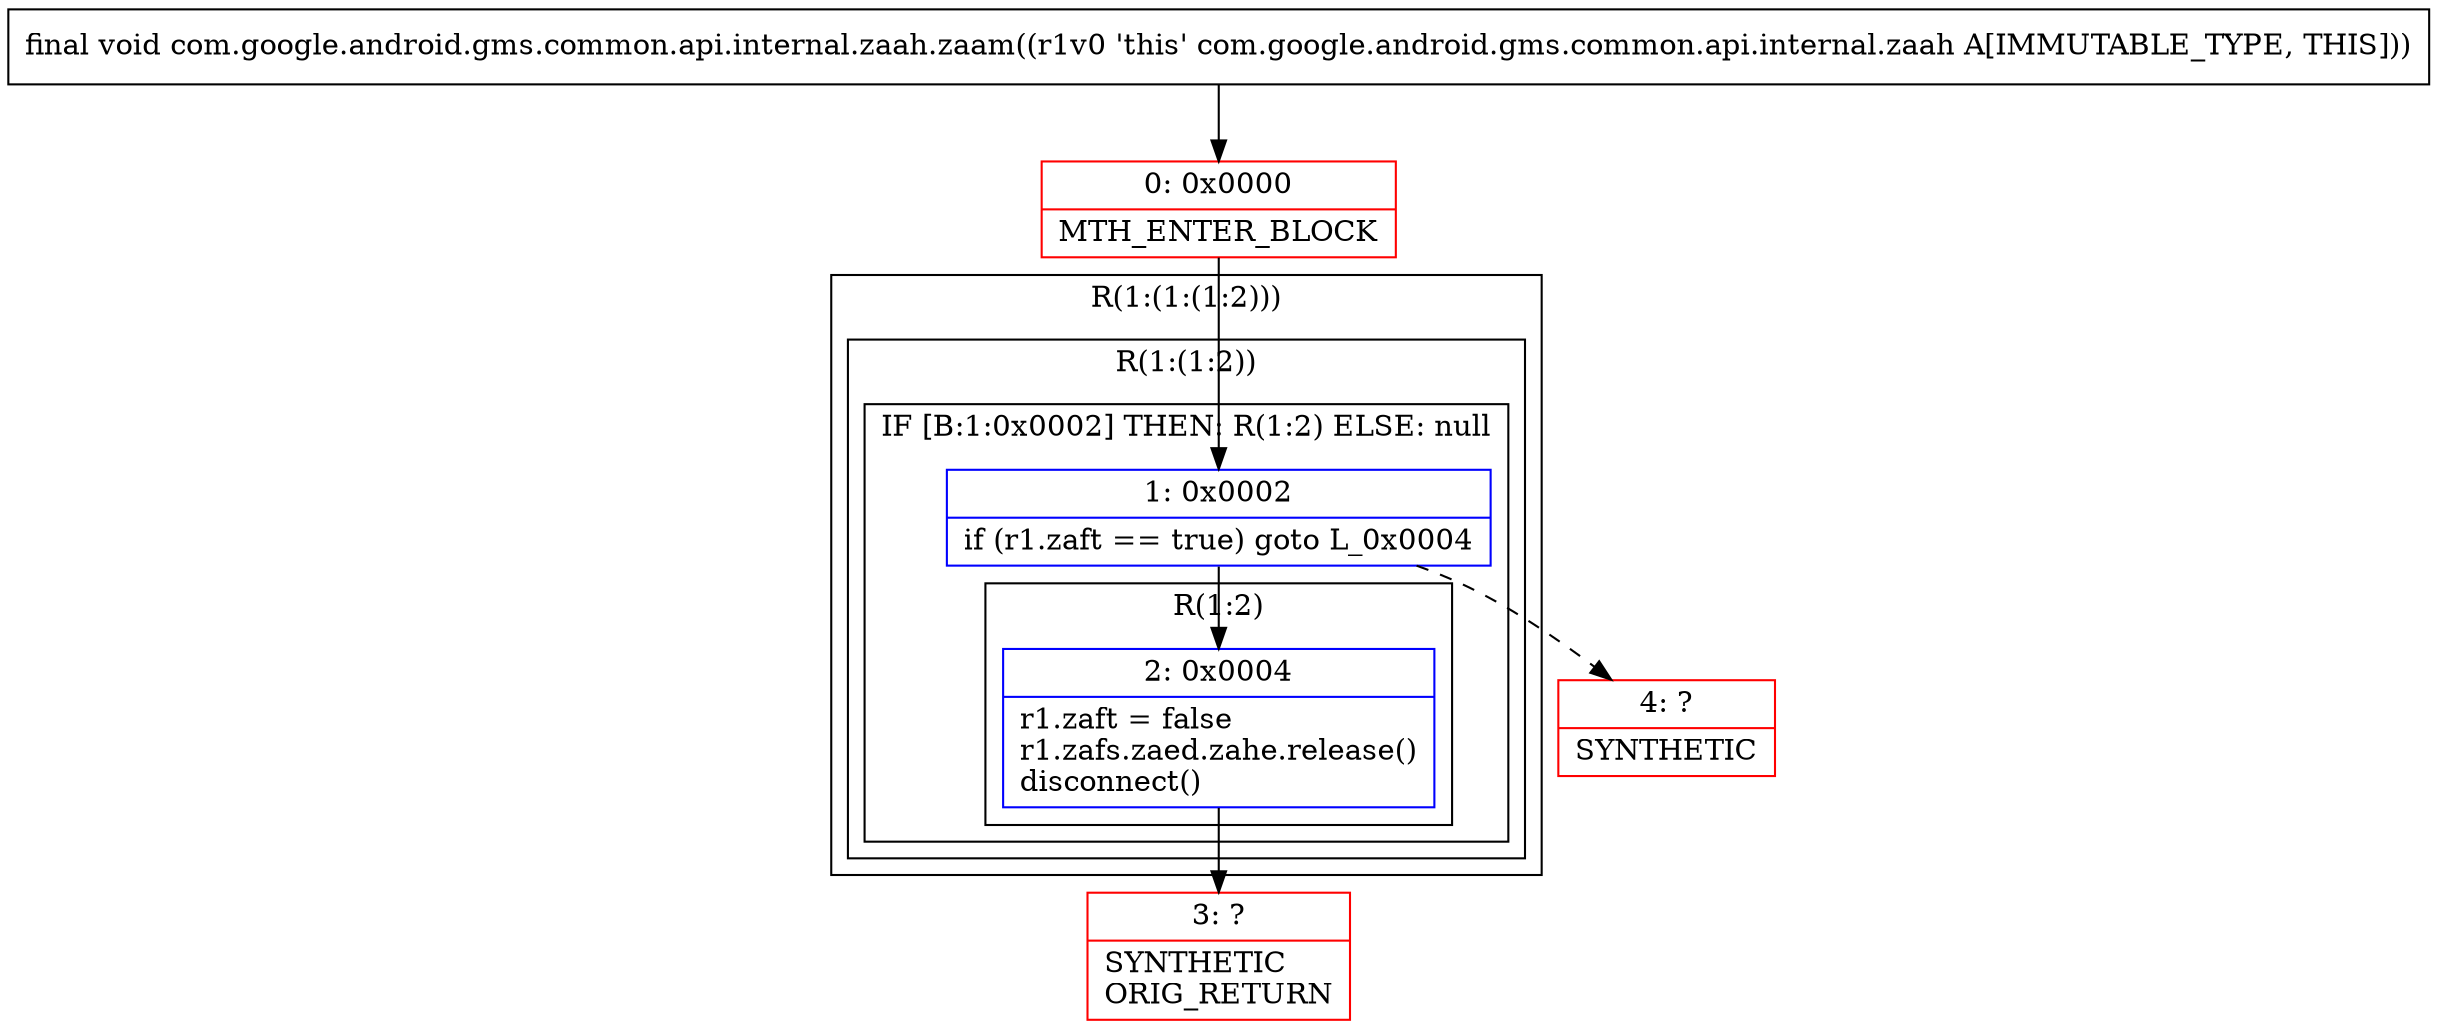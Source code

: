 digraph "CFG forcom.google.android.gms.common.api.internal.zaah.zaam()V" {
subgraph cluster_Region_1061381221 {
label = "R(1:(1:(1:2)))";
node [shape=record,color=blue];
subgraph cluster_Region_770195856 {
label = "R(1:(1:2))";
node [shape=record,color=blue];
subgraph cluster_IfRegion_1984348822 {
label = "IF [B:1:0x0002] THEN: R(1:2) ELSE: null";
node [shape=record,color=blue];
Node_1 [shape=record,label="{1\:\ 0x0002|if (r1.zaft == true) goto L_0x0004\l}"];
subgraph cluster_Region_1721690263 {
label = "R(1:2)";
node [shape=record,color=blue];
Node_2 [shape=record,label="{2\:\ 0x0004|r1.zaft = false\lr1.zafs.zaed.zahe.release()\ldisconnect()\l}"];
}
}
}
}
Node_0 [shape=record,color=red,label="{0\:\ 0x0000|MTH_ENTER_BLOCK\l}"];
Node_3 [shape=record,color=red,label="{3\:\ ?|SYNTHETIC\lORIG_RETURN\l}"];
Node_4 [shape=record,color=red,label="{4\:\ ?|SYNTHETIC\l}"];
MethodNode[shape=record,label="{final void com.google.android.gms.common.api.internal.zaah.zaam((r1v0 'this' com.google.android.gms.common.api.internal.zaah A[IMMUTABLE_TYPE, THIS])) }"];
MethodNode -> Node_0;
Node_1 -> Node_2;
Node_1 -> Node_4[style=dashed];
Node_2 -> Node_3;
Node_0 -> Node_1;
}

